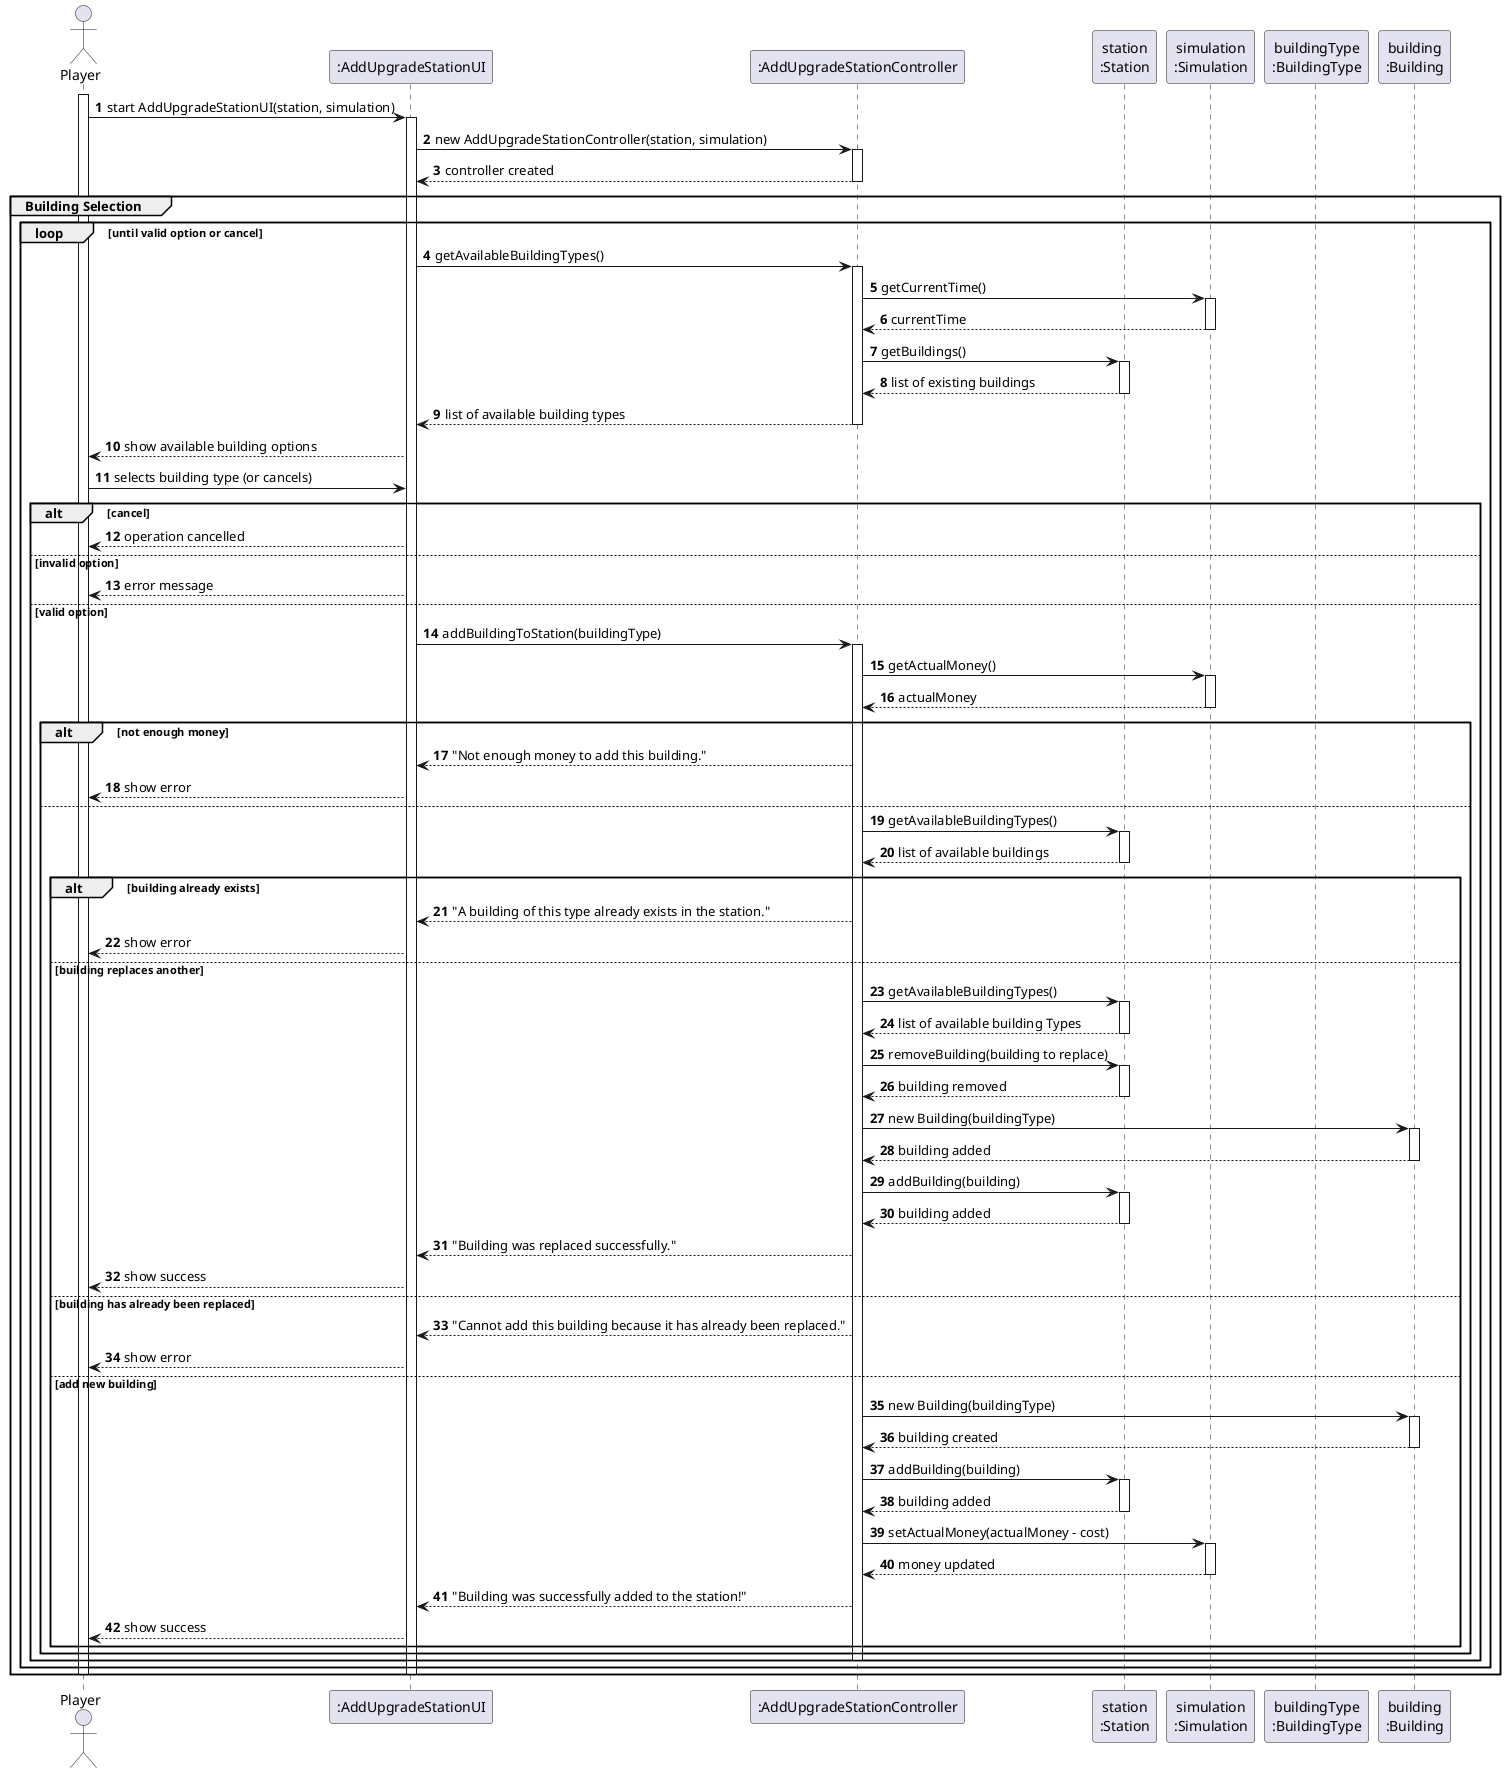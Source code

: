 @startuml
skinparam packageStyle rectangle
skinparam shadowing false
skinparam linetype ortho
autonumber

actor "Player" as PLY
participant ":AddUpgradeStationUI" as UI
participant ":AddUpgradeStationController" as CTRL
participant "station\n:Station" as ST
participant "simulation\n:Simulation" as SIM
participant "buildingType\n:BuildingType" as BT
participant "building\n:Building" as BLD

activate PLY
PLY -> UI : start AddUpgradeStationUI(station, simulation)
activate UI
UI -> CTRL : new AddUpgradeStationController(station, simulation)
activate CTRL
CTRL --> UI : controller created
deactivate CTRL

group Building Selection
    loop until valid option or cancel
        UI -> CTRL : getAvailableBuildingTypes()
        activate CTRL
            CTRL -> SIM : getCurrentTime()
            activate SIM
            SIM --> CTRL : currentTime
            deactivate SIM

            CTRL -> ST : getBuildings()
            activate ST
            ST --> CTRL : list of existing buildings
            deactivate ST

            CTRL --> UI : list of available building types
        deactivate CTRL

        UI --> PLY : show available building options
        PLY -> UI : selects building type (or cancels)

        alt cancel
            UI --> PLY : operation cancelled
        else invalid option
            UI --> PLY : error message
        else valid option
            UI -> CTRL : addBuildingToStation(buildingType)
            activate CTRL

                CTRL -> SIM : getActualMoney()
                activate SIM
                SIM --> CTRL : actualMoney
                deactivate SIM

                alt not enough money
                    CTRL --> UI : "Not enough money to add this building."
                    UI --> PLY : show error
                else
                    CTRL -> ST : getAvailableBuildingTypes()
                    activate ST
                    ST --> CTRL : list of available buildings
                    deactivate ST

                    alt building already exists
                        CTRL --> UI : "A building of this type already exists in the station."
                        UI --> PLY : show error
                    else building replaces another
                        CTRL -> ST : getAvailableBuildingTypes()
                        activate ST
                        ST --> CTRL : list of available building Types
                        deactivate ST

                        CTRL -> ST : removeBuilding(building to replace)
                        activate ST
                        ST --> CTRL : building removed
                        deactivate ST
                        CTRL -> BLD : new Building(buildingType)
                        activate BLD
                        BLD --> CTRL : building added
                        deactivate BLD
                        CTRL -> ST : addBuilding(building)
                        activate ST
                        ST --> CTRL : building added
                        deactivate ST
                        CTRL --> UI : "Building was replaced successfully."
                        UI --> PLY : show success
                    else building has already been replaced
                        CTRL --> UI : "Cannot add this building because it has already been replaced."
                        UI --> PLY : show error
                    else add new building
                        CTRL -> BLD : new Building(buildingType)
                        activate BLD
                        BLD --> CTRL : building created
                        deactivate BLD
                        CTRL -> ST : addBuilding(building)
                        activate ST
                        ST --> CTRL : building added
                        deactivate ST
                        CTRL -> SIM : setActualMoney(actualMoney - cost)
                        activate SIM
                        SIM --> CTRL : money updated
                        deactivate SIM
                        CTRL --> UI : "Building was successfully added to the station!"
                        UI --> PLY : show success
                    end
                end
            deactivate CTRL
        end
    end
    deactivate UI
    deactivate PLY
end
@enduml
